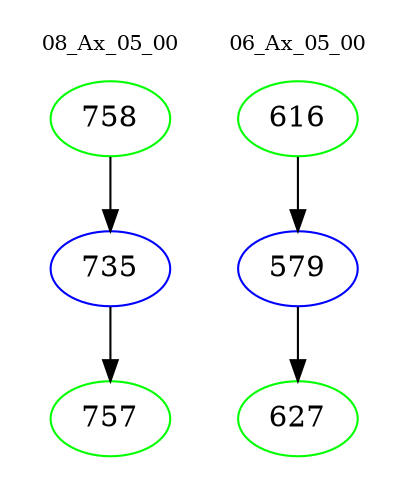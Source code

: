 digraph{
subgraph cluster_0 {
color = white
label = "08_Ax_05_00";
fontsize=10;
T0_758 [label="758", color="green"]
T0_758 -> T0_735 [color="black"]
T0_735 [label="735", color="blue"]
T0_735 -> T0_757 [color="black"]
T0_757 [label="757", color="green"]
}
subgraph cluster_1 {
color = white
label = "06_Ax_05_00";
fontsize=10;
T1_616 [label="616", color="green"]
T1_616 -> T1_579 [color="black"]
T1_579 [label="579", color="blue"]
T1_579 -> T1_627 [color="black"]
T1_627 [label="627", color="green"]
}
}
